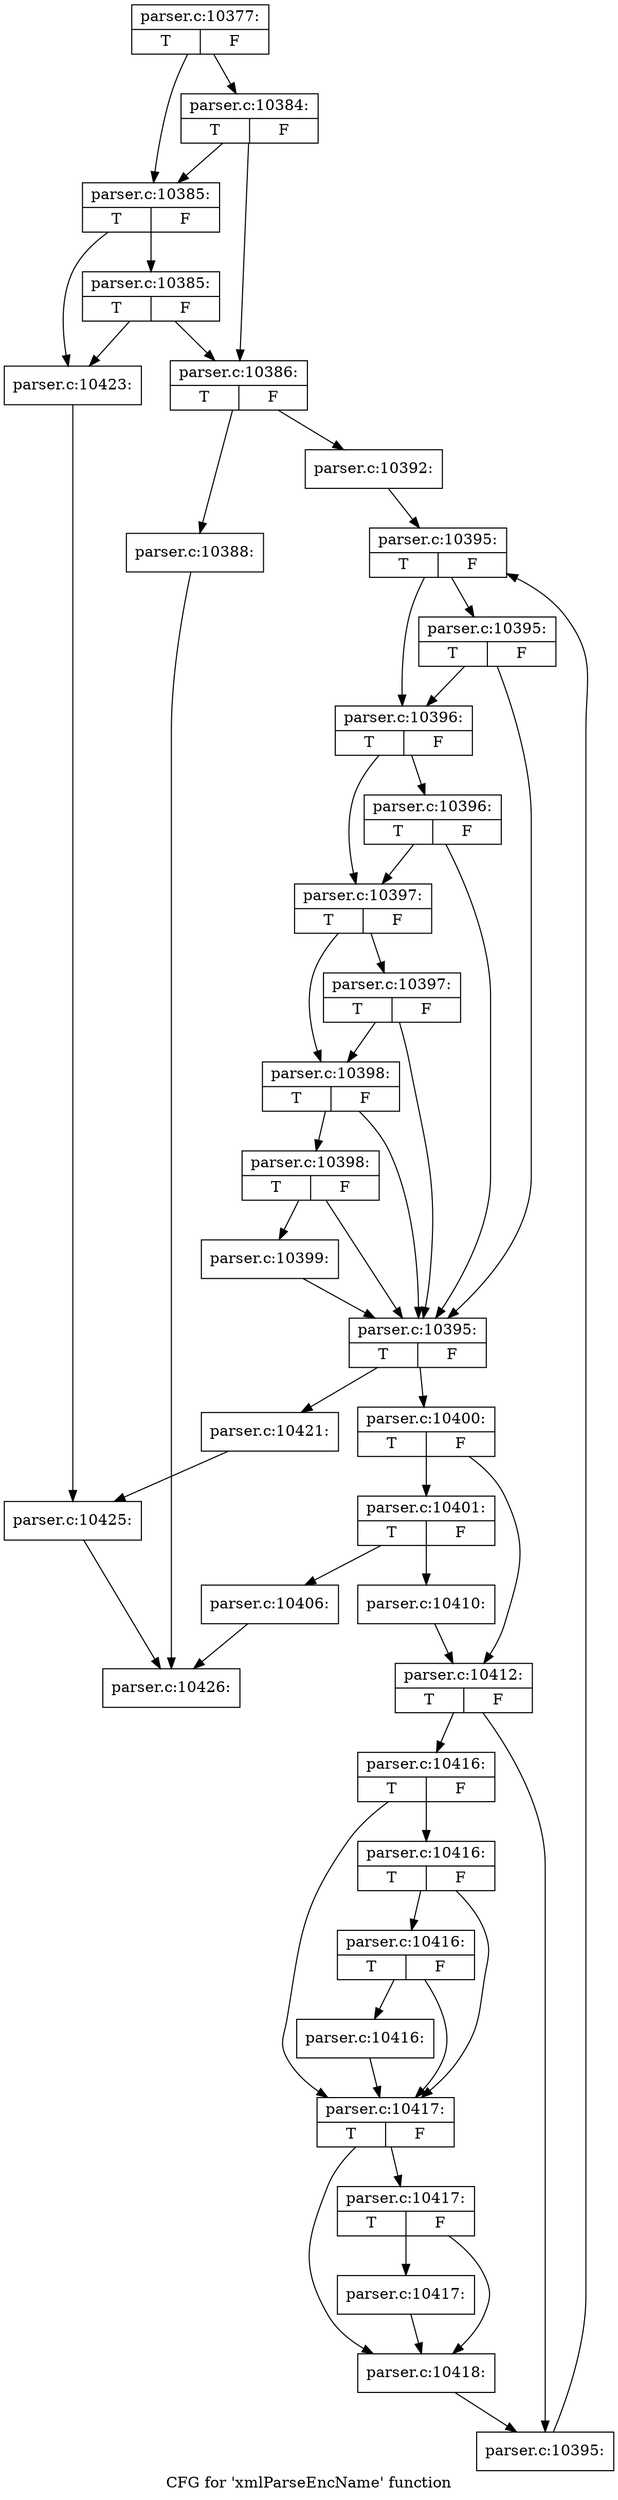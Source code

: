 digraph "CFG for 'xmlParseEncName' function" {
	label="CFG for 'xmlParseEncName' function";

	Node0x5d54190 [shape=record,label="{parser.c:10377:|{<s0>T|<s1>F}}"];
	Node0x5d54190 -> Node0x5d558e0;
	Node0x5d54190 -> Node0x5d55860;
	Node0x5d558e0 [shape=record,label="{parser.c:10384:|{<s0>T|<s1>F}}"];
	Node0x5d558e0 -> Node0x5d55770;
	Node0x5d558e0 -> Node0x5d55860;
	Node0x5d55860 [shape=record,label="{parser.c:10385:|{<s0>T|<s1>F}}"];
	Node0x5d55860 -> Node0x5d55e80;
	Node0x5d55860 -> Node0x5d55810;
	Node0x5d55e80 [shape=record,label="{parser.c:10385:|{<s0>T|<s1>F}}"];
	Node0x5d55e80 -> Node0x5d55770;
	Node0x5d55e80 -> Node0x5d55810;
	Node0x5d55770 [shape=record,label="{parser.c:10386:|{<s0>T|<s1>F}}"];
	Node0x5d55770 -> Node0x5d56870;
	Node0x5d55770 -> Node0x5d568c0;
	Node0x5d56870 [shape=record,label="{parser.c:10388:}"];
	Node0x5d56870 -> Node0x5d54410;
	Node0x5d568c0 [shape=record,label="{parser.c:10392:}"];
	Node0x5d568c0 -> Node0x5d57880;
	Node0x5d57880 [shape=record,label="{parser.c:10395:|{<s0>T|<s1>F}}"];
	Node0x5d57880 -> Node0x5d57dc0;
	Node0x5d57880 -> Node0x5d57d40;
	Node0x5d57dc0 [shape=record,label="{parser.c:10395:|{<s0>T|<s1>F}}"];
	Node0x5d57dc0 -> Node0x5d57b20;
	Node0x5d57dc0 -> Node0x5d57d40;
	Node0x5d57d40 [shape=record,label="{parser.c:10396:|{<s0>T|<s1>F}}"];
	Node0x5d57d40 -> Node0x5d58260;
	Node0x5d57d40 -> Node0x5d57cc0;
	Node0x5d58260 [shape=record,label="{parser.c:10396:|{<s0>T|<s1>F}}"];
	Node0x5d58260 -> Node0x5d57b20;
	Node0x5d58260 -> Node0x5d57cc0;
	Node0x5d57cc0 [shape=record,label="{parser.c:10397:|{<s0>T|<s1>F}}"];
	Node0x5d57cc0 -> Node0x5d587a0;
	Node0x5d57cc0 -> Node0x5d57c40;
	Node0x5d587a0 [shape=record,label="{parser.c:10397:|{<s0>T|<s1>F}}"];
	Node0x5d587a0 -> Node0x5d57b20;
	Node0x5d587a0 -> Node0x5d57c40;
	Node0x5d57c40 [shape=record,label="{parser.c:10398:|{<s0>T|<s1>F}}"];
	Node0x5d57c40 -> Node0x5d57b20;
	Node0x5d57c40 -> Node0x5d57bc0;
	Node0x5d57bc0 [shape=record,label="{parser.c:10398:|{<s0>T|<s1>F}}"];
	Node0x5d57bc0 -> Node0x5d57b20;
	Node0x5d57bc0 -> Node0x5d57b70;
	Node0x5d57b70 [shape=record,label="{parser.c:10399:}"];
	Node0x5d57b70 -> Node0x5d57b20;
	Node0x5d57b20 [shape=record,label="{parser.c:10395:|{<s0>T|<s1>F}}"];
	Node0x5d57b20 -> Node0x5d591a0;
	Node0x5d57b20 -> Node0x5d57aa0;
	Node0x5d591a0 [shape=record,label="{parser.c:10400:|{<s0>T|<s1>F}}"];
	Node0x5d591a0 -> Node0x5d59790;
	Node0x5d591a0 -> Node0x5d597e0;
	Node0x5d59790 [shape=record,label="{parser.c:10401:|{<s0>T|<s1>F}}"];
	Node0x5d59790 -> Node0x5d5a510;
	Node0x5d59790 -> Node0x5d5a560;
	Node0x5d5a510 [shape=record,label="{parser.c:10406:}"];
	Node0x5d5a510 -> Node0x5d54410;
	Node0x5d5a560 [shape=record,label="{parser.c:10410:}"];
	Node0x5d5a560 -> Node0x5d597e0;
	Node0x5d597e0 [shape=record,label="{parser.c:10412:|{<s0>T|<s1>F}}"];
	Node0x5d597e0 -> Node0x5d5b9a0;
	Node0x5d597e0 -> Node0x5d5b9f0;
	Node0x5d5b9a0 [shape=record,label="{parser.c:10416:|{<s0>T|<s1>F}}"];
	Node0x5d5b9a0 -> Node0x5d5bf00;
	Node0x5d5b9a0 -> Node0x5d5be30;
	Node0x5d5bf00 [shape=record,label="{parser.c:10416:|{<s0>T|<s1>F}}"];
	Node0x5d5bf00 -> Node0x5d5be80;
	Node0x5d5bf00 -> Node0x5d5be30;
	Node0x5d5be80 [shape=record,label="{parser.c:10416:|{<s0>T|<s1>F}}"];
	Node0x5d5be80 -> Node0x5d5bde0;
	Node0x5d5be80 -> Node0x5d5be30;
	Node0x5d5bde0 [shape=record,label="{parser.c:10416:}"];
	Node0x5d5bde0 -> Node0x5d5be30;
	Node0x5d5be30 [shape=record,label="{parser.c:10417:|{<s0>T|<s1>F}}"];
	Node0x5d5be30 -> Node0x5d5d1e0;
	Node0x5d5be30 -> Node0x5d5d190;
	Node0x5d5d1e0 [shape=record,label="{parser.c:10417:|{<s0>T|<s1>F}}"];
	Node0x5d5d1e0 -> Node0x5d5d140;
	Node0x5d5d1e0 -> Node0x5d5d190;
	Node0x5d5d140 [shape=record,label="{parser.c:10417:}"];
	Node0x5d5d140 -> Node0x5d5d190;
	Node0x5d5d190 [shape=record,label="{parser.c:10418:}"];
	Node0x5d5d190 -> Node0x5d5b9f0;
	Node0x5d5b9f0 [shape=record,label="{parser.c:10395:}"];
	Node0x5d5b9f0 -> Node0x5d57880;
	Node0x5d57aa0 [shape=record,label="{parser.c:10421:}"];
	Node0x5d57aa0 -> Node0x5d557c0;
	Node0x5d55810 [shape=record,label="{parser.c:10423:}"];
	Node0x5d55810 -> Node0x5d557c0;
	Node0x5d557c0 [shape=record,label="{parser.c:10425:}"];
	Node0x5d557c0 -> Node0x5d54410;
	Node0x5d54410 [shape=record,label="{parser.c:10426:}"];
}

